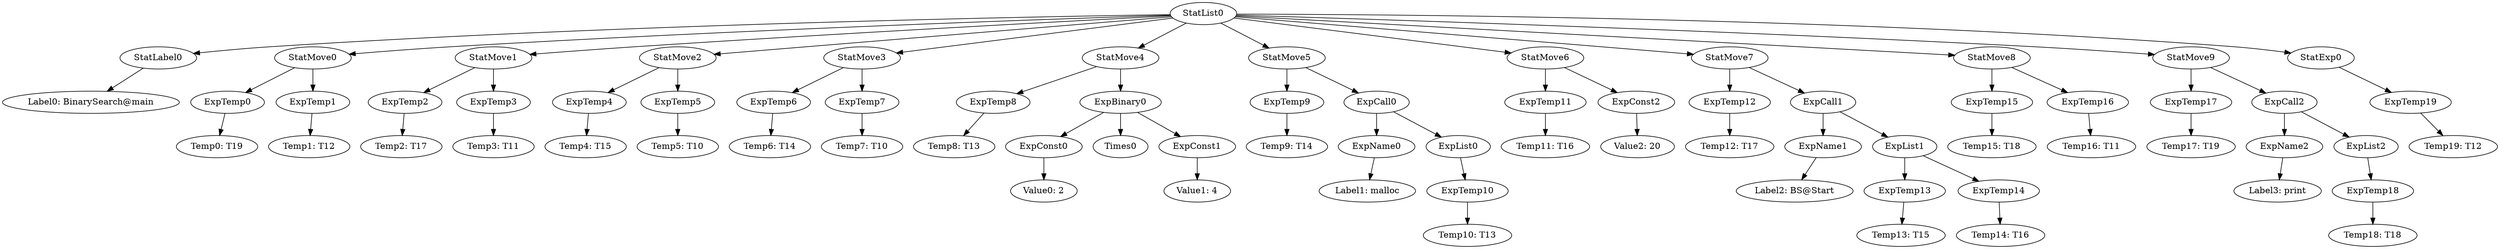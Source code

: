 digraph {
	ordering = out;
	StatExp0 -> ExpTemp19;
	ExpTemp19 -> "Temp19: T12";
	ExpList2 -> ExpTemp18;
	StatMove9 -> ExpTemp17;
	StatMove9 -> ExpCall2;
	StatMove8 -> ExpTemp15;
	StatMove8 -> ExpTemp16;
	ExpTemp16 -> "Temp16: T11";
	ExpTemp13 -> "Temp13: T15";
	ExpCall1 -> ExpName1;
	ExpCall1 -> ExpList1;
	ExpName1 -> "Label2: BS@Start";
	ExpCall2 -> ExpName2;
	ExpCall2 -> ExpList2;
	ExpConst2 -> "Value2: 20";
	StatMove6 -> ExpTemp11;
	StatMove6 -> ExpConst2;
	ExpTemp15 -> "Temp15: T18";
	ExpList0 -> ExpTemp10;
	ExpTemp17 -> "Temp17: T19";
	ExpCall0 -> ExpName0;
	ExpCall0 -> ExpList0;
	StatMove2 -> ExpTemp4;
	StatMove2 -> ExpTemp5;
	ExpTemp10 -> "Temp10: T13";
	ExpTemp2 -> "Temp2: T17";
	ExpTemp3 -> "Temp3: T11";
	StatLabel0 -> "Label0: BinarySearch@main";
	StatList0 -> StatLabel0;
	StatList0 -> StatMove0;
	StatList0 -> StatMove1;
	StatList0 -> StatMove2;
	StatList0 -> StatMove3;
	StatList0 -> StatMove4;
	StatList0 -> StatMove5;
	StatList0 -> StatMove6;
	StatList0 -> StatMove7;
	StatList0 -> StatMove8;
	StatList0 -> StatMove9;
	StatList0 -> StatExp0;
	ExpTemp0 -> "Temp0: T19";
	StatMove0 -> ExpTemp0;
	StatMove0 -> ExpTemp1;
	ExpName2 -> "Label3: print";
	ExpTemp14 -> "Temp14: T16";
	ExpTemp1 -> "Temp1: T12";
	ExpTemp5 -> "Temp5: T10";
	ExpTemp6 -> "Temp6: T14";
	ExpTemp11 -> "Temp11: T16";
	StatMove3 -> ExpTemp6;
	StatMove3 -> ExpTemp7;
	ExpTemp4 -> "Temp4: T15";
	ExpTemp7 -> "Temp7: T10";
	ExpName0 -> "Label1: malloc";
	StatMove1 -> ExpTemp2;
	StatMove1 -> ExpTemp3;
	ExpTemp8 -> "Temp8: T13";
	ExpList1 -> ExpTemp13;
	ExpList1 -> ExpTemp14;
	StatMove7 -> ExpTemp12;
	StatMove7 -> ExpCall1;
	StatMove4 -> ExpTemp8;
	StatMove4 -> ExpBinary0;
	ExpConst1 -> "Value1: 4";
	StatMove5 -> ExpTemp9;
	StatMove5 -> ExpCall0;
	ExpTemp18 -> "Temp18: T18";
	ExpConst0 -> "Value0: 2";
	ExpTemp12 -> "Temp12: T17";
	ExpBinary0 -> ExpConst0;
	ExpBinary0 -> Times0;
	ExpBinary0 -> ExpConst1;
	ExpTemp9 -> "Temp9: T14";
}

